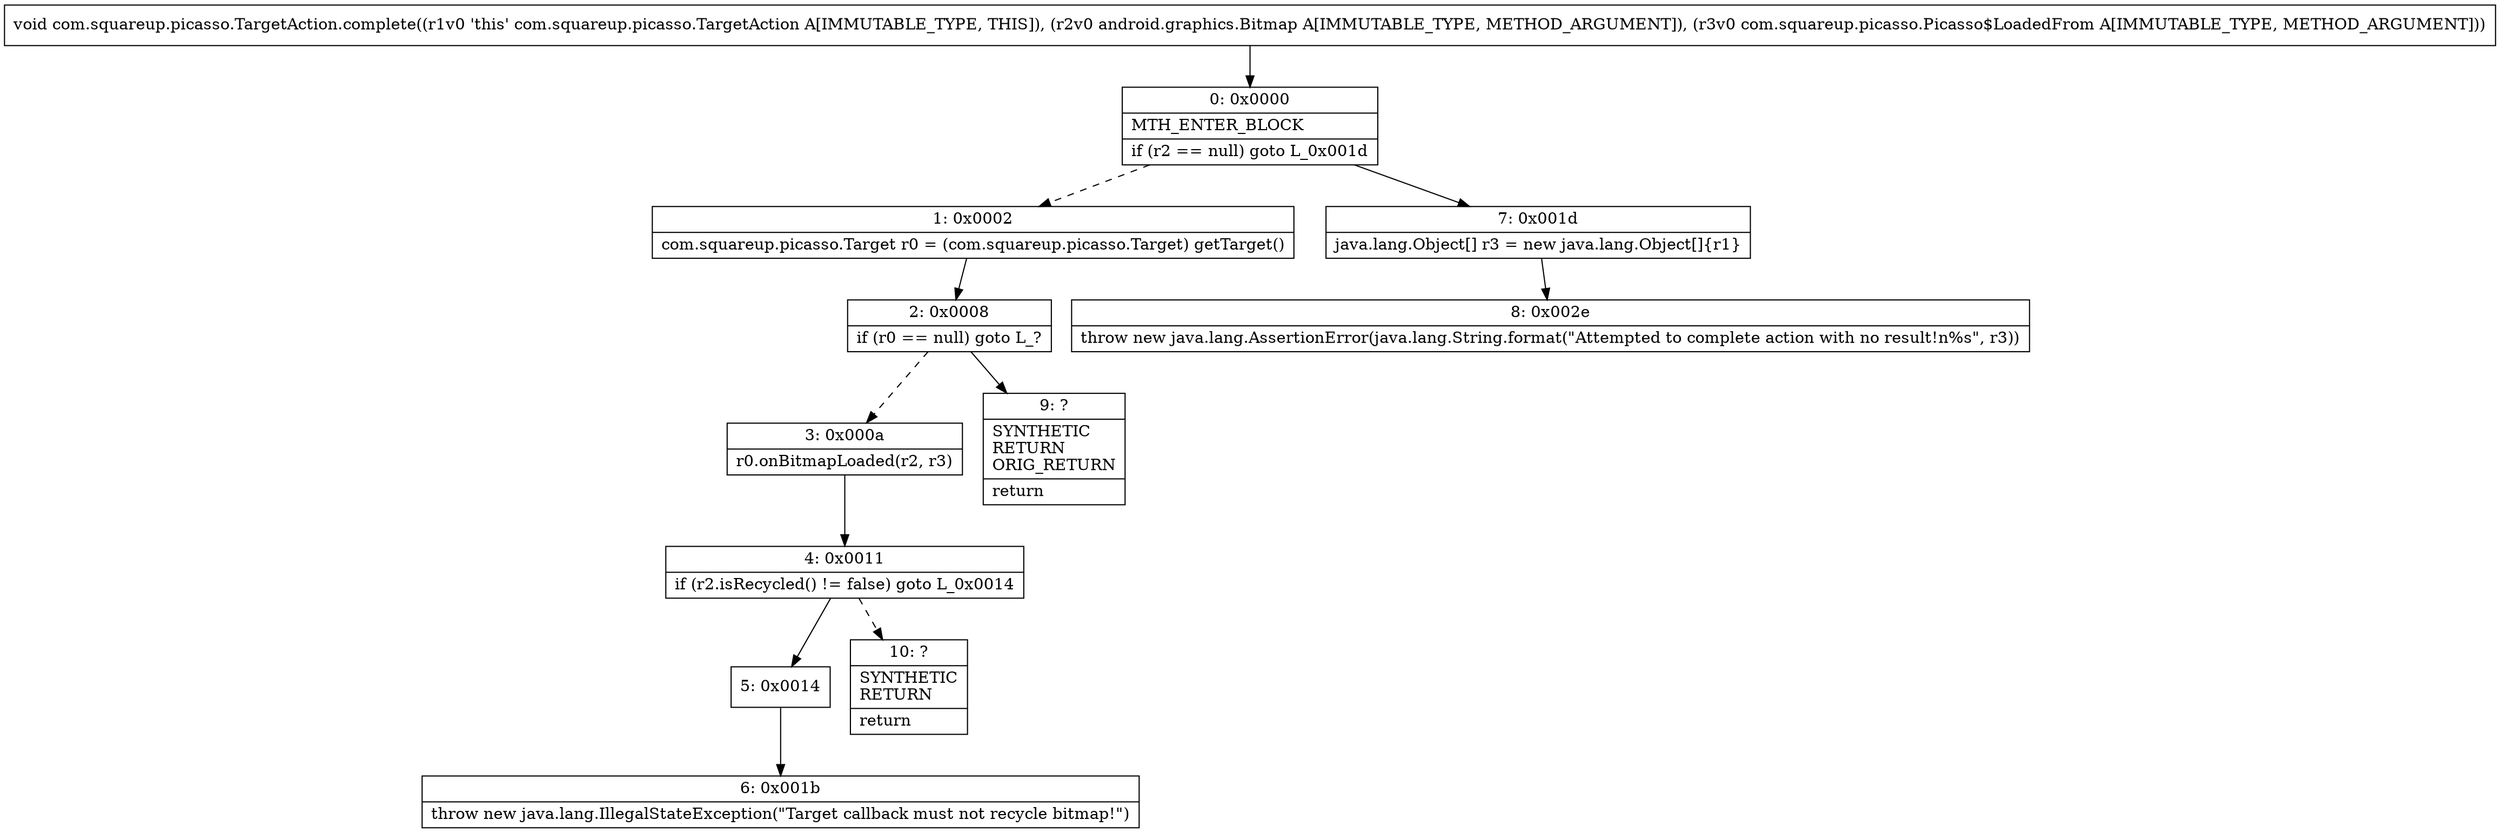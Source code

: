 digraph "CFG forcom.squareup.picasso.TargetAction.complete(Landroid\/graphics\/Bitmap;Lcom\/squareup\/picasso\/Picasso$LoadedFrom;)V" {
Node_0 [shape=record,label="{0\:\ 0x0000|MTH_ENTER_BLOCK\l|if (r2 == null) goto L_0x001d\l}"];
Node_1 [shape=record,label="{1\:\ 0x0002|com.squareup.picasso.Target r0 = (com.squareup.picasso.Target) getTarget()\l}"];
Node_2 [shape=record,label="{2\:\ 0x0008|if (r0 == null) goto L_?\l}"];
Node_3 [shape=record,label="{3\:\ 0x000a|r0.onBitmapLoaded(r2, r3)\l}"];
Node_4 [shape=record,label="{4\:\ 0x0011|if (r2.isRecycled() != false) goto L_0x0014\l}"];
Node_5 [shape=record,label="{5\:\ 0x0014}"];
Node_6 [shape=record,label="{6\:\ 0x001b|throw new java.lang.IllegalStateException(\"Target callback must not recycle bitmap!\")\l}"];
Node_7 [shape=record,label="{7\:\ 0x001d|java.lang.Object[] r3 = new java.lang.Object[]\{r1\}\l}"];
Node_8 [shape=record,label="{8\:\ 0x002e|throw new java.lang.AssertionError(java.lang.String.format(\"Attempted to complete action with no result!n%s\", r3))\l}"];
Node_9 [shape=record,label="{9\:\ ?|SYNTHETIC\lRETURN\lORIG_RETURN\l|return\l}"];
Node_10 [shape=record,label="{10\:\ ?|SYNTHETIC\lRETURN\l|return\l}"];
MethodNode[shape=record,label="{void com.squareup.picasso.TargetAction.complete((r1v0 'this' com.squareup.picasso.TargetAction A[IMMUTABLE_TYPE, THIS]), (r2v0 android.graphics.Bitmap A[IMMUTABLE_TYPE, METHOD_ARGUMENT]), (r3v0 com.squareup.picasso.Picasso$LoadedFrom A[IMMUTABLE_TYPE, METHOD_ARGUMENT])) }"];
MethodNode -> Node_0;
Node_0 -> Node_1[style=dashed];
Node_0 -> Node_7;
Node_1 -> Node_2;
Node_2 -> Node_3[style=dashed];
Node_2 -> Node_9;
Node_3 -> Node_4;
Node_4 -> Node_5;
Node_4 -> Node_10[style=dashed];
Node_5 -> Node_6;
Node_7 -> Node_8;
}

